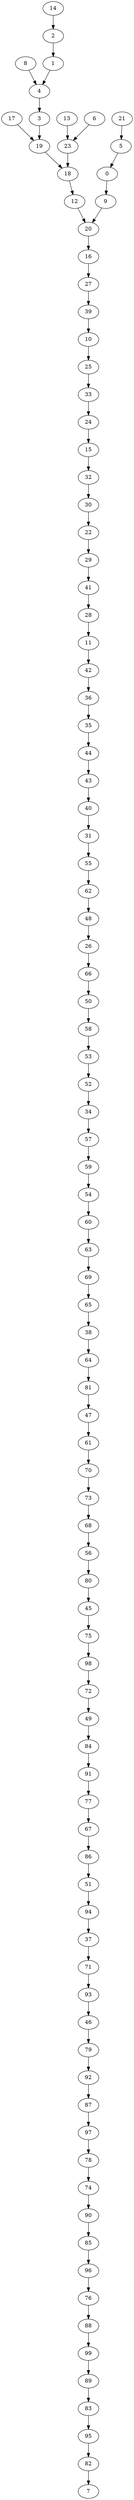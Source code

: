 digraph grafoGilbert_n_100_p_10_DFS_I_7 {
7;
82;
95;
83;
89;
99;
88;
76;
96;
85;
90;
74;
78;
97;
87;
92;
79;
46;
93;
71;
37;
94;
51;
86;
67;
77;
91;
84;
49;
72;
98;
75;
45;
80;
56;
68;
73;
70;
61;
47;
81;
64;
38;
65;
69;
63;
60;
54;
59;
57;
34;
52;
53;
58;
50;
66;
26;
48;
62;
55;
31;
40;
43;
44;
35;
36;
42;
11;
28;
41;
29;
22;
30;
32;
15;
24;
33;
25;
10;
39;
27;
16;
20;
12;
18;
19;
17;
3;
4;
8;
1;
2;
14;
23;
13;
6;
9;
0;
5;
21;
2 -> 1;
14 -> 2;
16 -> 27;
21 -> 5;
33 -> 24;
60 -> 63;
91 -> 77;
12 -> 20;
20 -> 16;
40 -> 31;
43 -> 40;
67 -> 86;
70 -> 73;
72 -> 49;
76 -> 88;
77 -> 67;
79 -> 92;
81 -> 47;
82 -> 7;
38 -> 64;
55 -> 62;
59 -> 54;
80 -> 45;
5 -> 0;
10 -> 25;
29 -> 41;
34 -> 57;
45 -> 75;
57 -> 59;
63 -> 69;
92 -> 87;
95 -> 82;
11 -> 42;
28 -> 11;
74 -> 90;
8 -> 4;
13 -> 23;
42 -> 36;
48 -> 26;
54 -> 60;
83 -> 95;
44 -> 43;
58 -> 53;
75 -> 98;
1 -> 4;
24 -> 15;
25 -> 33;
27 -> 39;
49 -> 84;
64 -> 81;
86 -> 51;
89 -> 83;
6 -> 23;
69 -> 65;
87 -> 97;
0 -> 9;
17 -> 19;
51 -> 94;
66 -> 50;
84 -> 91;
96 -> 76;
97 -> 78;
99 -> 89;
4 -> 3;
36 -> 35;
52 -> 34;
56 -> 80;
65 -> 38;
71 -> 93;
26 -> 66;
39 -> 10;
88 -> 99;
62 -> 48;
22 -> 29;
15 -> 32;
85 -> 96;
68 -> 56;
94 -> 37;
90 -> 85;
30 -> 22;
31 -> 55;
78 -> 74;
18 -> 12;
35 -> 44;
41 -> 28;
23 -> 18;
32 -> 30;
73 -> 68;
9 -> 20;
46 -> 79;
53 -> 52;
93 -> 46;
19 -> 18;
37 -> 71;
50 -> 58;
61 -> 70;
98 -> 72;
3 -> 19;
47 -> 61;
}